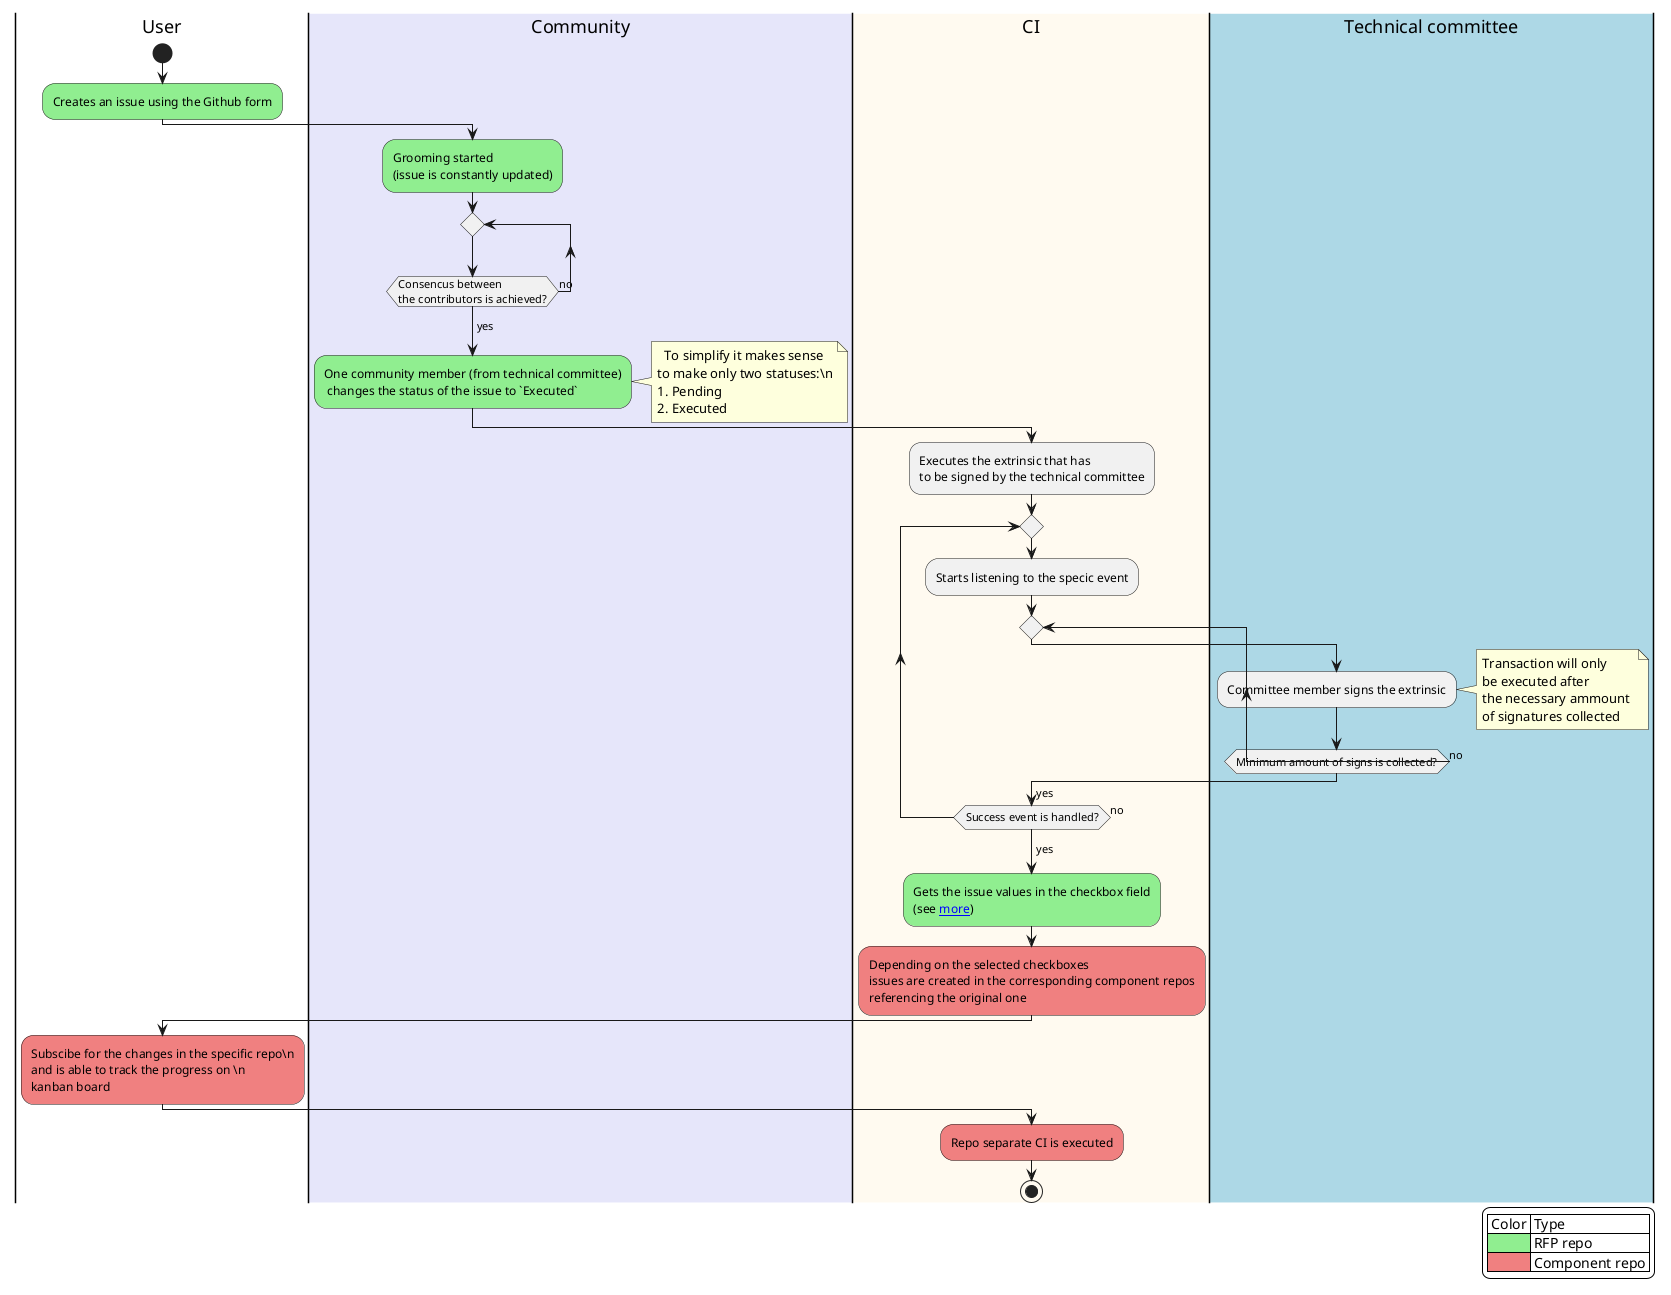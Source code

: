 @startuml

<style>
legend {
  FontSize 14
  BackGroundColor White
  Margin 5
  Padding 5
}
</style>

legend right
    | Color | Type |
    |<#LightGreen>| RFP repo |
    |<#LightCoral>| Component repo |
endlegend

|User|
start
#LightGreen:Creates an issue using the Github form;
|#Lavender| Community |
#LightGreen:Grooming started\n(issue is constantly updated);

repeat
repeat while (Consencus between\nthe contributors is achieved?) is (no)
->yes;
#LightGreen:One community member (from technical committee)\n changes the status of the issue to `Executed`;

note right
  To simplify it makes sense 
to make only two statuses:\n
1. Pending
2. Executed
end note

|#FloralWhite| CI |
:Executes the extrinsic that has\nto be signed by the technical committee;

repeat
:Starts listening to the specic event;

  repeat
  |#LightBlue| Technical committee |
  :Committee member signs the extrinsic;

  note right
    Transaction will only 
    be executed after
    the necessary ammount 
    of signatures collected
  end note

  repeat while (Minimum amount of signs is collected?) is (no)
->yes;

| CI |

repeat while (Success event is handled?) is (no)
->yes;

#LightGreen:Gets the issue values in the checkbox field\n(see [[https://docs.github.com/en/communities/using-templates-to-encourage-useful-issues-and-pull-requests/syntax-for-githubs-form-schema#checkboxes more]]); 
#LightCoral:Depending on the selected checkboxes\nissues are created in the corresponding component repos\nreferencing the original one;

|User|

#LightCoral:Subscibe for the changes in the specific repo\n
and is able to track the progress on \n
kanban board;

| CI |

#LightCoral:Repo separate CI is executed;

stop

@enduml